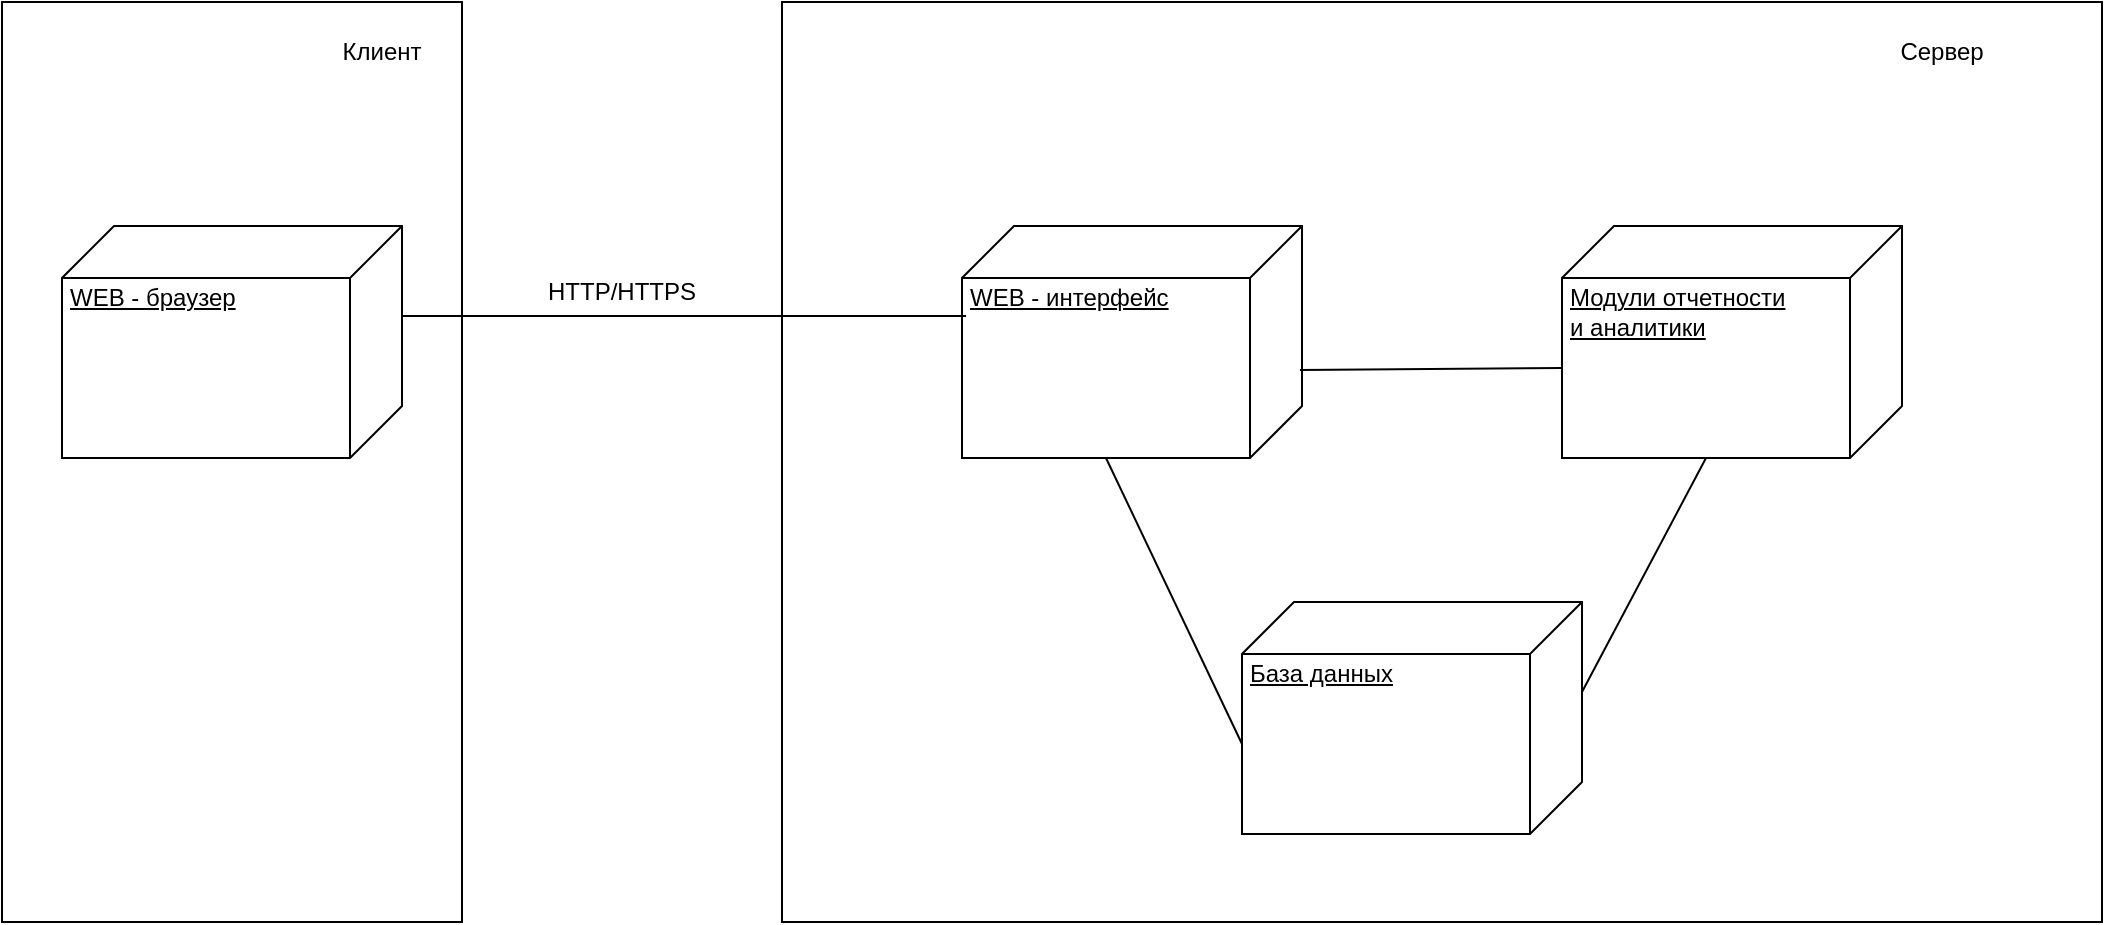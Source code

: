 <mxfile version="28.2.5">
  <diagram name="Страница — 1" id="wA6A4e18b84P68BUizGK">
    <mxGraphModel dx="640" dy="955" grid="1" gridSize="10" guides="1" tooltips="1" connect="1" arrows="1" fold="1" page="1" pageScale="1" pageWidth="1169" pageHeight="827" math="0" shadow="0">
      <root>
        <mxCell id="0" />
        <mxCell id="1" parent="0" />
        <mxCell id="T7-__e4PAi58qhvMGvup-6" value="" style="rounded=0;whiteSpace=wrap;html=1;" vertex="1" parent="1">
          <mxGeometry x="460" y="100" width="660" height="460" as="geometry" />
        </mxCell>
        <mxCell id="T7-__e4PAi58qhvMGvup-2" value="&lt;div&gt;&lt;br&gt;&lt;/div&gt;&lt;div&gt;WEB - интерфейс&lt;/div&gt;" style="verticalAlign=top;align=left;spacingTop=8;spacingLeft=2;spacingRight=12;shape=cube;size=26;direction=south;fontStyle=4;html=1;whiteSpace=wrap;" vertex="1" parent="1">
          <mxGeometry x="550" y="212" width="170" height="116" as="geometry" />
        </mxCell>
        <mxCell id="T7-__e4PAi58qhvMGvup-7" value="Сервер" style="text;html=1;align=center;verticalAlign=middle;whiteSpace=wrap;rounded=0;" vertex="1" parent="1">
          <mxGeometry x="1010" y="110" width="60" height="30" as="geometry" />
        </mxCell>
        <mxCell id="T7-__e4PAi58qhvMGvup-8" value="&lt;div&gt;&lt;br&gt;&lt;/div&gt;&lt;div&gt;Модули отчетности&lt;/div&gt;&lt;div&gt;и аналитики&lt;/div&gt;" style="verticalAlign=top;align=left;spacingTop=8;spacingLeft=2;spacingRight=12;shape=cube;size=26;direction=south;fontStyle=4;html=1;whiteSpace=wrap;" vertex="1" parent="1">
          <mxGeometry x="850" y="212" width="170" height="116" as="geometry" />
        </mxCell>
        <mxCell id="T7-__e4PAi58qhvMGvup-9" value="" style="endArrow=none;html=1;rounded=0;exitX=0.621;exitY=0.006;exitDx=0;exitDy=0;exitPerimeter=0;entryX=0;entryY=0;entryDx=71;entryDy=170;entryPerimeter=0;" edge="1" parent="1" source="T7-__e4PAi58qhvMGvup-2" target="T7-__e4PAi58qhvMGvup-8">
          <mxGeometry width="50" height="50" relative="1" as="geometry">
            <mxPoint x="720" y="340" as="sourcePoint" />
            <mxPoint x="770" y="290" as="targetPoint" />
          </mxGeometry>
        </mxCell>
        <mxCell id="T7-__e4PAi58qhvMGvup-10" value="&lt;div&gt;&lt;br&gt;&lt;/div&gt;&lt;div&gt;База данных&lt;/div&gt;" style="verticalAlign=top;align=left;spacingTop=8;spacingLeft=2;spacingRight=12;shape=cube;size=26;direction=south;fontStyle=4;html=1;whiteSpace=wrap;" vertex="1" parent="1">
          <mxGeometry x="690" y="400" width="170" height="116" as="geometry" />
        </mxCell>
        <mxCell id="T7-__e4PAi58qhvMGvup-11" value="" style="endArrow=none;html=1;rounded=0;exitX=0;exitY=0;exitDx=116;exitDy=98;exitPerimeter=0;entryX=0;entryY=0;entryDx=71;entryDy=170;entryPerimeter=0;" edge="1" parent="1" source="T7-__e4PAi58qhvMGvup-2" target="T7-__e4PAi58qhvMGvup-10">
          <mxGeometry width="50" height="50" relative="1" as="geometry">
            <mxPoint x="760" y="281" as="sourcePoint" />
            <mxPoint x="891" y="280" as="targetPoint" />
          </mxGeometry>
        </mxCell>
        <mxCell id="T7-__e4PAi58qhvMGvup-12" value="" style="endArrow=none;html=1;rounded=0;exitX=0;exitY=0;exitDx=116;exitDy=98;exitPerimeter=0;entryX=0;entryY=0;entryDx=45;entryDy=0;entryPerimeter=0;" edge="1" parent="1" source="T7-__e4PAi58qhvMGvup-8" target="T7-__e4PAi58qhvMGvup-10">
          <mxGeometry width="50" height="50" relative="1" as="geometry">
            <mxPoint x="670" y="410" as="sourcePoint" />
            <mxPoint x="738" y="553" as="targetPoint" />
          </mxGeometry>
        </mxCell>
        <mxCell id="T7-__e4PAi58qhvMGvup-13" value="" style="rounded=0;whiteSpace=wrap;html=1;" vertex="1" parent="1">
          <mxGeometry x="70" y="100" width="230" height="460" as="geometry" />
        </mxCell>
        <mxCell id="T7-__e4PAi58qhvMGvup-14" value="Клиент" style="text;html=1;align=center;verticalAlign=middle;whiteSpace=wrap;rounded=0;" vertex="1" parent="1">
          <mxGeometry x="230" y="110" width="60" height="30" as="geometry" />
        </mxCell>
        <mxCell id="T7-__e4PAi58qhvMGvup-15" value="&lt;div&gt;&lt;br&gt;&lt;/div&gt;&lt;div&gt;WEB - браузер&lt;/div&gt;" style="verticalAlign=top;align=left;spacingTop=8;spacingLeft=2;spacingRight=12;shape=cube;size=26;direction=south;fontStyle=4;html=1;whiteSpace=wrap;" vertex="1" parent="1">
          <mxGeometry x="100" y="212" width="170" height="116" as="geometry" />
        </mxCell>
        <mxCell id="T7-__e4PAi58qhvMGvup-17" value="" style="endArrow=none;html=1;rounded=0;exitX=0;exitY=0;exitDx=45;exitDy=0;exitPerimeter=0;entryX=0.388;entryY=0.988;entryDx=0;entryDy=0;entryPerimeter=0;" edge="1" parent="1" source="T7-__e4PAi58qhvMGvup-15" target="T7-__e4PAi58qhvMGvup-2">
          <mxGeometry width="50" height="50" relative="1" as="geometry">
            <mxPoint x="350" y="440" as="sourcePoint" />
            <mxPoint x="400" y="390" as="targetPoint" />
          </mxGeometry>
        </mxCell>
        <mxCell id="T7-__e4PAi58qhvMGvup-18" value="HTTP/HTTPS" style="text;html=1;align=center;verticalAlign=middle;whiteSpace=wrap;rounded=0;" vertex="1" parent="1">
          <mxGeometry x="350" y="230" width="60" height="30" as="geometry" />
        </mxCell>
      </root>
    </mxGraphModel>
  </diagram>
</mxfile>
